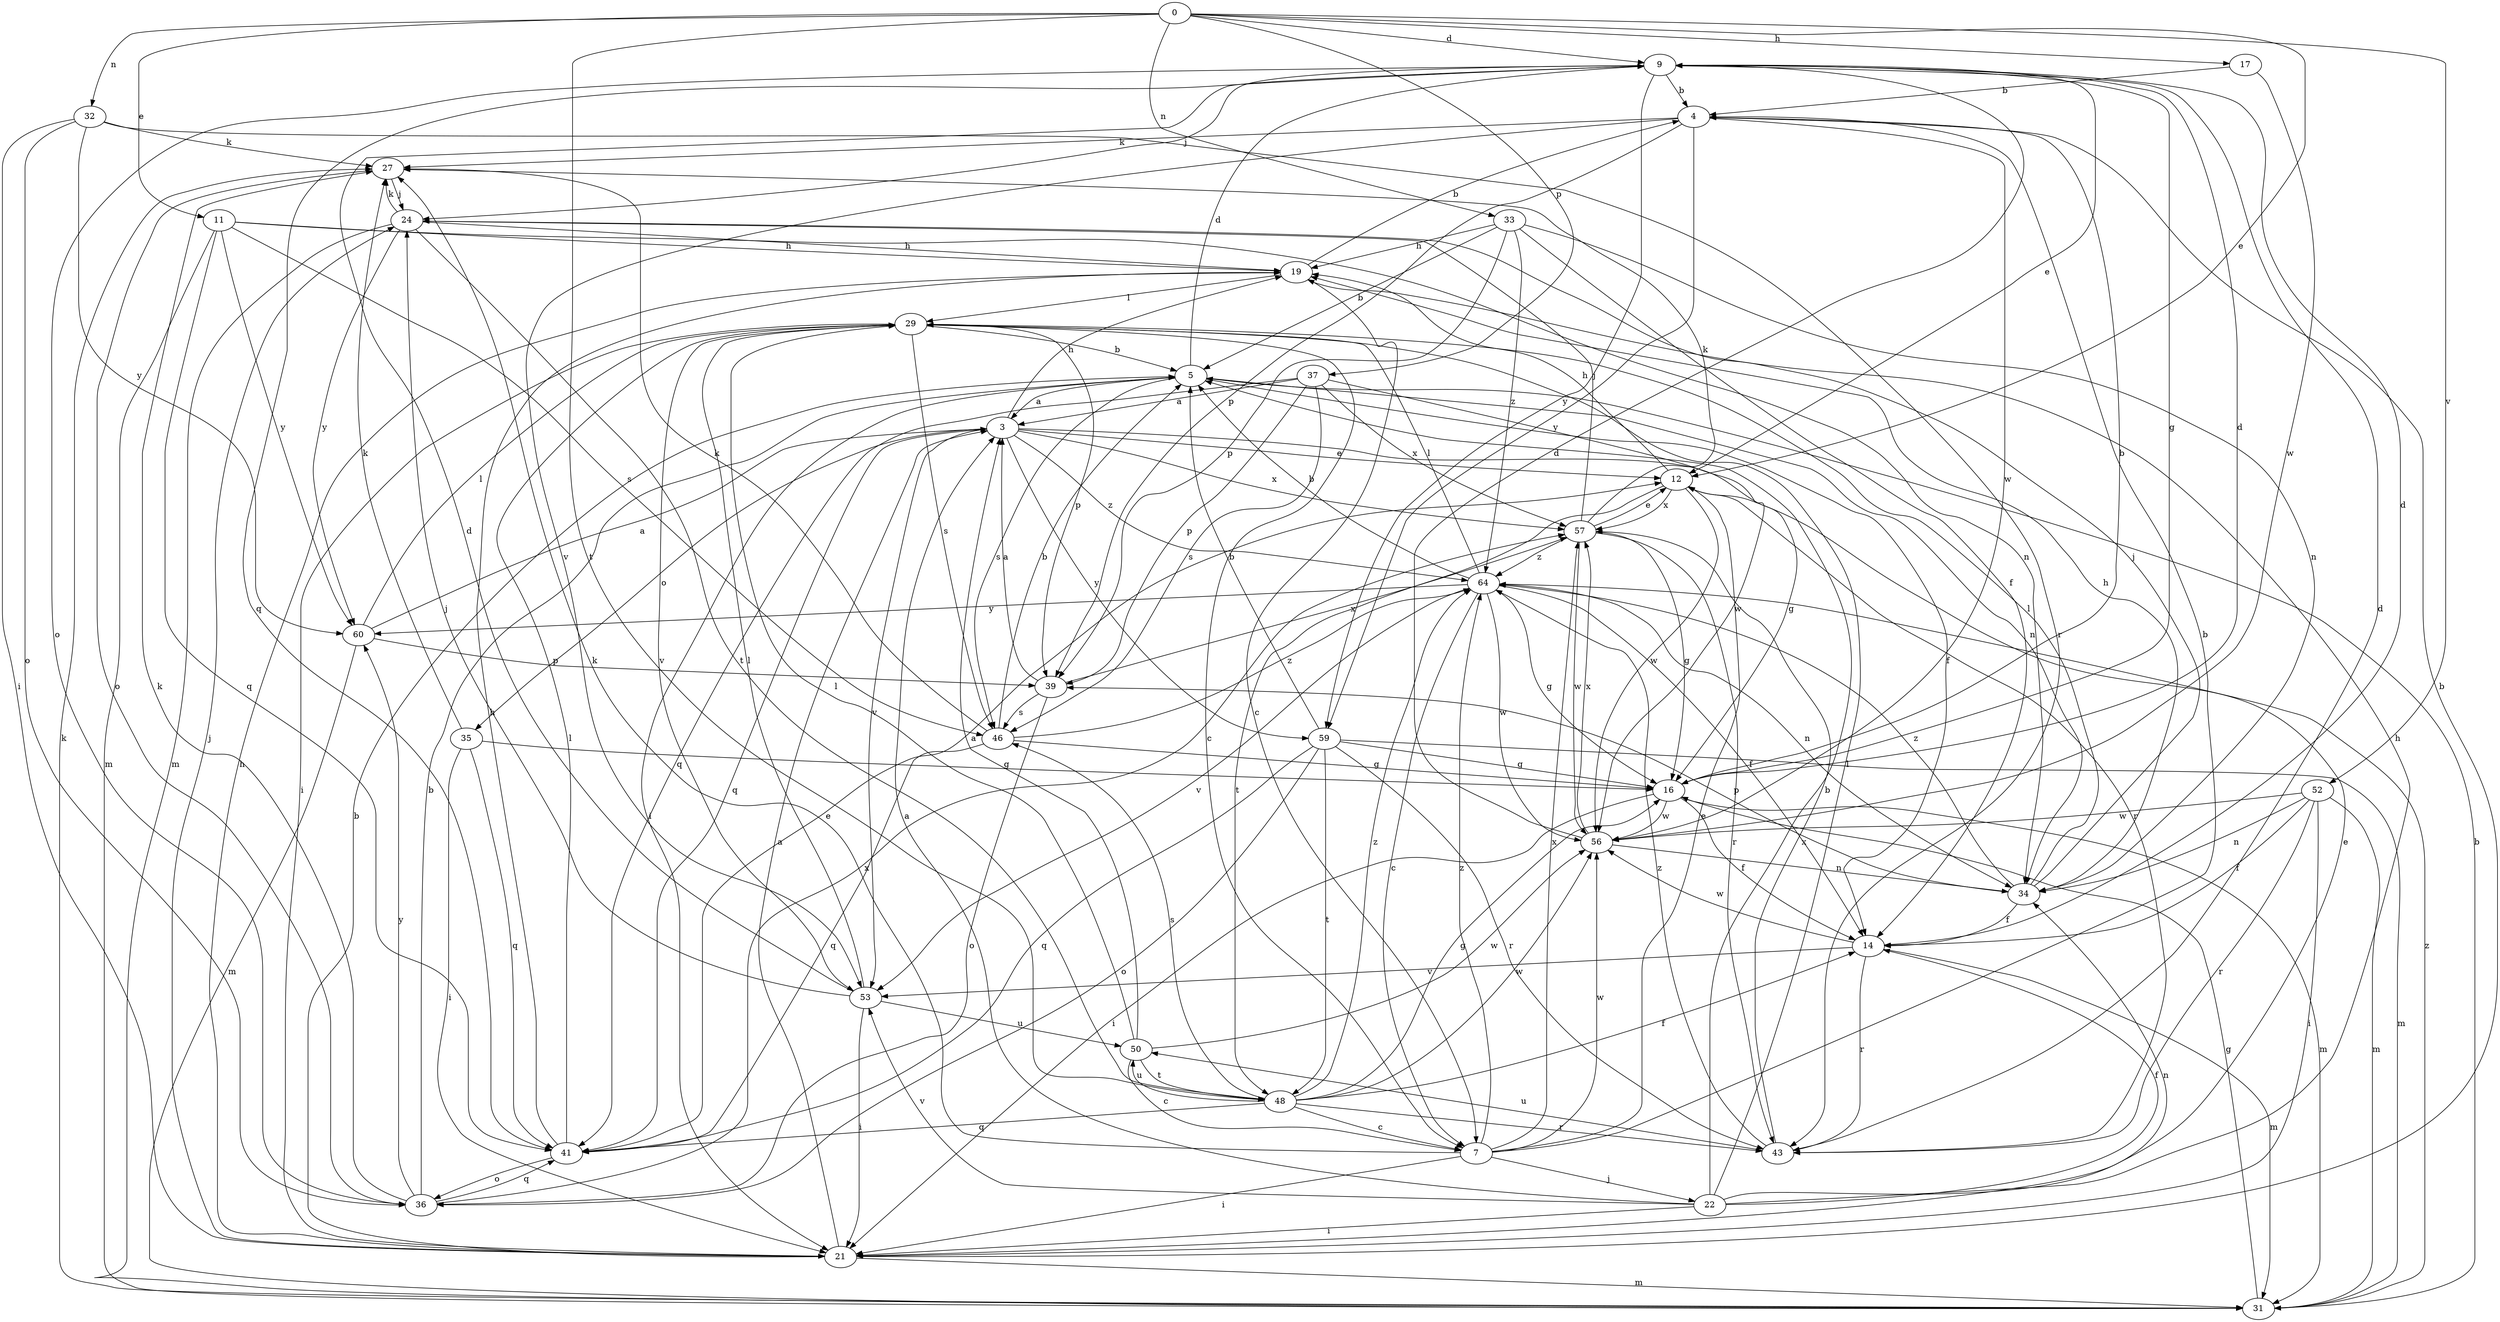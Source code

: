 strict digraph  {
0;
3;
4;
5;
7;
9;
11;
12;
14;
16;
17;
19;
21;
22;
24;
27;
29;
31;
32;
33;
34;
35;
36;
37;
39;
41;
43;
46;
48;
50;
52;
53;
56;
57;
59;
60;
64;
0 -> 9  [label=d];
0 -> 11  [label=e];
0 -> 12  [label=e];
0 -> 17  [label=h];
0 -> 32  [label=n];
0 -> 33  [label=n];
0 -> 37  [label=p];
0 -> 48  [label=t];
0 -> 52  [label=v];
3 -> 12  [label=e];
3 -> 16  [label=g];
3 -> 19  [label=h];
3 -> 35  [label=o];
3 -> 41  [label=q];
3 -> 53  [label=v];
3 -> 57  [label=x];
3 -> 59  [label=y];
3 -> 64  [label=z];
4 -> 27  [label=k];
4 -> 39  [label=p];
4 -> 53  [label=v];
4 -> 56  [label=w];
4 -> 59  [label=y];
5 -> 3  [label=a];
5 -> 9  [label=d];
5 -> 14  [label=f];
5 -> 21  [label=i];
5 -> 34  [label=n];
5 -> 46  [label=s];
7 -> 4  [label=b];
7 -> 12  [label=e];
7 -> 21  [label=i];
7 -> 22  [label=j];
7 -> 27  [label=k];
7 -> 56  [label=w];
7 -> 57  [label=x];
7 -> 64  [label=z];
9 -> 4  [label=b];
9 -> 12  [label=e];
9 -> 16  [label=g];
9 -> 24  [label=j];
9 -> 36  [label=o];
9 -> 41  [label=q];
9 -> 59  [label=y];
11 -> 19  [label=h];
11 -> 31  [label=m];
11 -> 34  [label=n];
11 -> 41  [label=q];
11 -> 46  [label=s];
11 -> 60  [label=y];
12 -> 19  [label=h];
12 -> 43  [label=r];
12 -> 48  [label=t];
12 -> 56  [label=w];
12 -> 57  [label=x];
14 -> 9  [label=d];
14 -> 31  [label=m];
14 -> 43  [label=r];
14 -> 53  [label=v];
14 -> 56  [label=w];
16 -> 4  [label=b];
16 -> 9  [label=d];
16 -> 14  [label=f];
16 -> 21  [label=i];
16 -> 31  [label=m];
16 -> 56  [label=w];
17 -> 4  [label=b];
17 -> 56  [label=w];
19 -> 4  [label=b];
19 -> 7  [label=c];
19 -> 29  [label=l];
21 -> 3  [label=a];
21 -> 4  [label=b];
21 -> 5  [label=b];
21 -> 19  [label=h];
21 -> 24  [label=j];
21 -> 31  [label=m];
21 -> 34  [label=n];
22 -> 3  [label=a];
22 -> 5  [label=b];
22 -> 12  [label=e];
22 -> 14  [label=f];
22 -> 19  [label=h];
22 -> 21  [label=i];
22 -> 29  [label=l];
22 -> 53  [label=v];
24 -> 19  [label=h];
24 -> 27  [label=k];
24 -> 31  [label=m];
24 -> 48  [label=t];
24 -> 60  [label=y];
27 -> 24  [label=j];
27 -> 36  [label=o];
29 -> 5  [label=b];
29 -> 7  [label=c];
29 -> 21  [label=i];
29 -> 39  [label=p];
29 -> 46  [label=s];
29 -> 53  [label=v];
31 -> 5  [label=b];
31 -> 16  [label=g];
31 -> 27  [label=k];
31 -> 64  [label=z];
32 -> 21  [label=i];
32 -> 27  [label=k];
32 -> 36  [label=o];
32 -> 43  [label=r];
32 -> 60  [label=y];
33 -> 5  [label=b];
33 -> 14  [label=f];
33 -> 19  [label=h];
33 -> 34  [label=n];
33 -> 39  [label=p];
33 -> 64  [label=z];
34 -> 14  [label=f];
34 -> 19  [label=h];
34 -> 24  [label=j];
34 -> 29  [label=l];
34 -> 39  [label=p];
34 -> 64  [label=z];
35 -> 16  [label=g];
35 -> 21  [label=i];
35 -> 27  [label=k];
35 -> 41  [label=q];
36 -> 5  [label=b];
36 -> 27  [label=k];
36 -> 41  [label=q];
36 -> 57  [label=x];
36 -> 60  [label=y];
37 -> 3  [label=a];
37 -> 39  [label=p];
37 -> 41  [label=q];
37 -> 46  [label=s];
37 -> 56  [label=w];
37 -> 57  [label=x];
39 -> 3  [label=a];
39 -> 36  [label=o];
39 -> 46  [label=s];
39 -> 57  [label=x];
41 -> 12  [label=e];
41 -> 19  [label=h];
41 -> 29  [label=l];
41 -> 36  [label=o];
43 -> 9  [label=d];
43 -> 50  [label=u];
43 -> 57  [label=x];
43 -> 64  [label=z];
46 -> 5  [label=b];
46 -> 16  [label=g];
46 -> 27  [label=k];
46 -> 41  [label=q];
46 -> 64  [label=z];
48 -> 7  [label=c];
48 -> 14  [label=f];
48 -> 16  [label=g];
48 -> 41  [label=q];
48 -> 43  [label=r];
48 -> 46  [label=s];
48 -> 50  [label=u];
48 -> 56  [label=w];
48 -> 64  [label=z];
50 -> 3  [label=a];
50 -> 7  [label=c];
50 -> 29  [label=l];
50 -> 48  [label=t];
50 -> 56  [label=w];
52 -> 14  [label=f];
52 -> 21  [label=i];
52 -> 31  [label=m];
52 -> 34  [label=n];
52 -> 43  [label=r];
52 -> 56  [label=w];
53 -> 9  [label=d];
53 -> 21  [label=i];
53 -> 24  [label=j];
53 -> 29  [label=l];
53 -> 50  [label=u];
56 -> 9  [label=d];
56 -> 34  [label=n];
56 -> 57  [label=x];
57 -> 12  [label=e];
57 -> 16  [label=g];
57 -> 24  [label=j];
57 -> 27  [label=k];
57 -> 43  [label=r];
57 -> 56  [label=w];
57 -> 64  [label=z];
59 -> 5  [label=b];
59 -> 16  [label=g];
59 -> 31  [label=m];
59 -> 36  [label=o];
59 -> 41  [label=q];
59 -> 43  [label=r];
59 -> 48  [label=t];
60 -> 3  [label=a];
60 -> 29  [label=l];
60 -> 31  [label=m];
60 -> 39  [label=p];
64 -> 5  [label=b];
64 -> 7  [label=c];
64 -> 14  [label=f];
64 -> 16  [label=g];
64 -> 29  [label=l];
64 -> 34  [label=n];
64 -> 53  [label=v];
64 -> 56  [label=w];
64 -> 60  [label=y];
}
